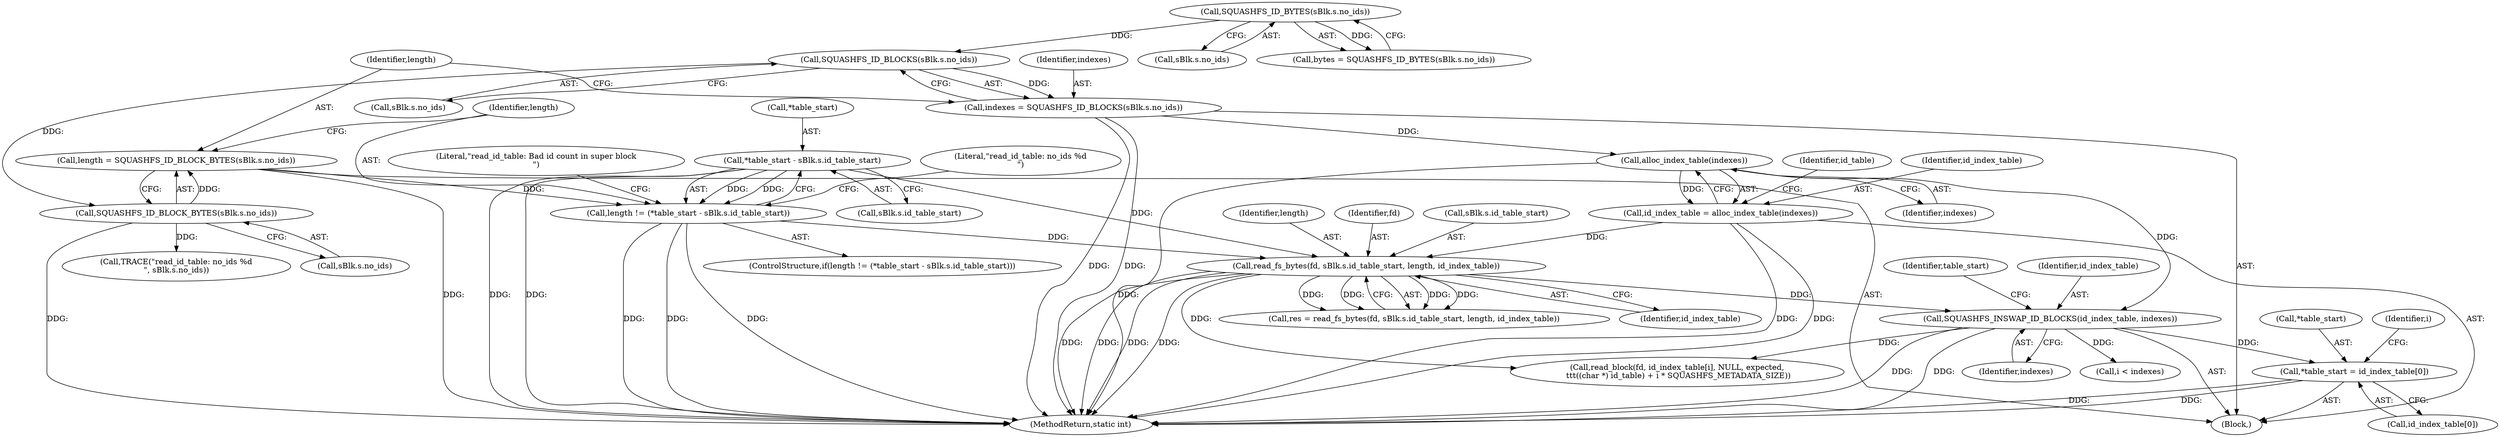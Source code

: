 digraph "0_squashfs-tools_f95864afe8833fe3ad782d714b41378e860977b1_3@array" {
"1000199" [label="(Call,*table_start = id_index_table[0])"];
"1000196" [label="(Call,SQUASHFS_INSWAP_ID_BLOCKS(id_index_table, indexes))"];
"1000178" [label="(Call,read_fs_bytes(fd, sBlk.s.id_table_start, length, id_index_table))"];
"1000139" [label="(Call,*table_start - sBlk.s.id_table_start)"];
"1000137" [label="(Call,length != (*table_start - sBlk.s.id_table_start))"];
"1000127" [label="(Call,length = SQUASHFS_ID_BLOCK_BYTES(sBlk.s.no_ids))"];
"1000129" [label="(Call,SQUASHFS_ID_BLOCK_BYTES(sBlk.s.no_ids))"];
"1000120" [label="(Call,SQUASHFS_ID_BLOCKS(sBlk.s.no_ids))"];
"1000111" [label="(Call,SQUASHFS_ID_BYTES(sBlk.s.no_ids))"];
"1000159" [label="(Call,id_index_table = alloc_index_table(indexes))"];
"1000161" [label="(Call,alloc_index_table(indexes))"];
"1000118" [label="(Call,indexes = SQUASHFS_ID_BLOCKS(sBlk.s.no_ids))"];
"1000121" [label="(Call,sBlk.s.no_ids)"];
"1000160" [label="(Identifier,id_index_table)"];
"1000138" [label="(Identifier,length)"];
"1000153" [label="(Literal,\"read_id_table: no_ids %d\n\")"];
"1000185" [label="(Identifier,length)"];
"1000179" [label="(Identifier,fd)"];
"1000178" [label="(Call,read_fs_bytes(fd, sBlk.s.id_table_start, length, id_index_table))"];
"1000232" [label="(Call,read_block(fd, id_index_table[i], NULL, expected,\n \t\t\t((char *) id_table) + i * SQUASHFS_METADATA_SIZE))"];
"1000201" [label="(Identifier,table_start)"];
"1000112" [label="(Call,sBlk.s.no_ids)"];
"1000130" [label="(Call,sBlk.s.no_ids)"];
"1000105" [label="(Block,)"];
"1000180" [label="(Call,sBlk.s.id_table_start)"];
"1000140" [label="(Call,*table_start)"];
"1000164" [label="(Identifier,id_table)"];
"1000196" [label="(Call,SQUASHFS_INSWAP_ID_BLOCKS(id_index_table, indexes))"];
"1000162" [label="(Identifier,indexes)"];
"1000202" [label="(Call,id_index_table[0])"];
"1000129" [label="(Call,SQUASHFS_ID_BLOCK_BYTES(sBlk.s.no_ids))"];
"1000198" [label="(Identifier,indexes)"];
"1000176" [label="(Call,res = read_fs_bytes(fd, sBlk.s.id_table_start, length, id_index_table))"];
"1000137" [label="(Call,length != (*table_start - sBlk.s.id_table_start))"];
"1000161" [label="(Call,alloc_index_table(indexes))"];
"1000118" [label="(Call,indexes = SQUASHFS_ID_BLOCKS(sBlk.s.no_ids))"];
"1000199" [label="(Call,*table_start = id_index_table[0])"];
"1000200" [label="(Call,*table_start)"];
"1000209" [label="(Call,i < indexes)"];
"1000111" [label="(Call,SQUASHFS_ID_BYTES(sBlk.s.no_ids))"];
"1000136" [label="(ControlStructure,if(length != (*table_start - sBlk.s.id_table_start)))"];
"1000197" [label="(Identifier,id_index_table)"];
"1000149" [label="(Literal,\"read_id_table: Bad id count in super block\n\")"];
"1000119" [label="(Identifier,indexes)"];
"1000120" [label="(Call,SQUASHFS_ID_BLOCKS(sBlk.s.no_ids))"];
"1000264" [label="(MethodReturn,static int)"];
"1000139" [label="(Call,*table_start - sBlk.s.id_table_start)"];
"1000159" [label="(Call,id_index_table = alloc_index_table(indexes))"];
"1000142" [label="(Call,sBlk.s.id_table_start)"];
"1000127" [label="(Call,length = SQUASHFS_ID_BLOCK_BYTES(sBlk.s.no_ids))"];
"1000109" [label="(Call,bytes = SQUASHFS_ID_BYTES(sBlk.s.no_ids))"];
"1000152" [label="(Call,TRACE(\"read_id_table: no_ids %d\n\", sBlk.s.no_ids))"];
"1000186" [label="(Identifier,id_index_table)"];
"1000128" [label="(Identifier,length)"];
"1000207" [label="(Identifier,i)"];
"1000199" -> "1000105"  [label="AST: "];
"1000199" -> "1000202"  [label="CFG: "];
"1000200" -> "1000199"  [label="AST: "];
"1000202" -> "1000199"  [label="AST: "];
"1000207" -> "1000199"  [label="CFG: "];
"1000199" -> "1000264"  [label="DDG: "];
"1000199" -> "1000264"  [label="DDG: "];
"1000196" -> "1000199"  [label="DDG: "];
"1000196" -> "1000105"  [label="AST: "];
"1000196" -> "1000198"  [label="CFG: "];
"1000197" -> "1000196"  [label="AST: "];
"1000198" -> "1000196"  [label="AST: "];
"1000201" -> "1000196"  [label="CFG: "];
"1000196" -> "1000264"  [label="DDG: "];
"1000196" -> "1000264"  [label="DDG: "];
"1000178" -> "1000196"  [label="DDG: "];
"1000161" -> "1000196"  [label="DDG: "];
"1000196" -> "1000209"  [label="DDG: "];
"1000196" -> "1000232"  [label="DDG: "];
"1000178" -> "1000176"  [label="AST: "];
"1000178" -> "1000186"  [label="CFG: "];
"1000179" -> "1000178"  [label="AST: "];
"1000180" -> "1000178"  [label="AST: "];
"1000185" -> "1000178"  [label="AST: "];
"1000186" -> "1000178"  [label="AST: "];
"1000176" -> "1000178"  [label="CFG: "];
"1000178" -> "1000264"  [label="DDG: "];
"1000178" -> "1000264"  [label="DDG: "];
"1000178" -> "1000264"  [label="DDG: "];
"1000178" -> "1000264"  [label="DDG: "];
"1000178" -> "1000176"  [label="DDG: "];
"1000178" -> "1000176"  [label="DDG: "];
"1000178" -> "1000176"  [label="DDG: "];
"1000178" -> "1000176"  [label="DDG: "];
"1000139" -> "1000178"  [label="DDG: "];
"1000137" -> "1000178"  [label="DDG: "];
"1000159" -> "1000178"  [label="DDG: "];
"1000178" -> "1000232"  [label="DDG: "];
"1000139" -> "1000137"  [label="AST: "];
"1000139" -> "1000142"  [label="CFG: "];
"1000140" -> "1000139"  [label="AST: "];
"1000142" -> "1000139"  [label="AST: "];
"1000137" -> "1000139"  [label="CFG: "];
"1000139" -> "1000264"  [label="DDG: "];
"1000139" -> "1000264"  [label="DDG: "];
"1000139" -> "1000137"  [label="DDG: "];
"1000139" -> "1000137"  [label="DDG: "];
"1000137" -> "1000136"  [label="AST: "];
"1000138" -> "1000137"  [label="AST: "];
"1000149" -> "1000137"  [label="CFG: "];
"1000153" -> "1000137"  [label="CFG: "];
"1000137" -> "1000264"  [label="DDG: "];
"1000137" -> "1000264"  [label="DDG: "];
"1000137" -> "1000264"  [label="DDG: "];
"1000127" -> "1000137"  [label="DDG: "];
"1000127" -> "1000105"  [label="AST: "];
"1000127" -> "1000129"  [label="CFG: "];
"1000128" -> "1000127"  [label="AST: "];
"1000129" -> "1000127"  [label="AST: "];
"1000138" -> "1000127"  [label="CFG: "];
"1000127" -> "1000264"  [label="DDG: "];
"1000129" -> "1000127"  [label="DDG: "];
"1000129" -> "1000130"  [label="CFG: "];
"1000130" -> "1000129"  [label="AST: "];
"1000129" -> "1000264"  [label="DDG: "];
"1000120" -> "1000129"  [label="DDG: "];
"1000129" -> "1000152"  [label="DDG: "];
"1000120" -> "1000118"  [label="AST: "];
"1000120" -> "1000121"  [label="CFG: "];
"1000121" -> "1000120"  [label="AST: "];
"1000118" -> "1000120"  [label="CFG: "];
"1000120" -> "1000118"  [label="DDG: "];
"1000111" -> "1000120"  [label="DDG: "];
"1000111" -> "1000109"  [label="AST: "];
"1000111" -> "1000112"  [label="CFG: "];
"1000112" -> "1000111"  [label="AST: "];
"1000109" -> "1000111"  [label="CFG: "];
"1000111" -> "1000109"  [label="DDG: "];
"1000159" -> "1000105"  [label="AST: "];
"1000159" -> "1000161"  [label="CFG: "];
"1000160" -> "1000159"  [label="AST: "];
"1000161" -> "1000159"  [label="AST: "];
"1000164" -> "1000159"  [label="CFG: "];
"1000159" -> "1000264"  [label="DDG: "];
"1000159" -> "1000264"  [label="DDG: "];
"1000161" -> "1000159"  [label="DDG: "];
"1000161" -> "1000162"  [label="CFG: "];
"1000162" -> "1000161"  [label="AST: "];
"1000161" -> "1000264"  [label="DDG: "];
"1000118" -> "1000161"  [label="DDG: "];
"1000118" -> "1000105"  [label="AST: "];
"1000119" -> "1000118"  [label="AST: "];
"1000128" -> "1000118"  [label="CFG: "];
"1000118" -> "1000264"  [label="DDG: "];
"1000118" -> "1000264"  [label="DDG: "];
}

